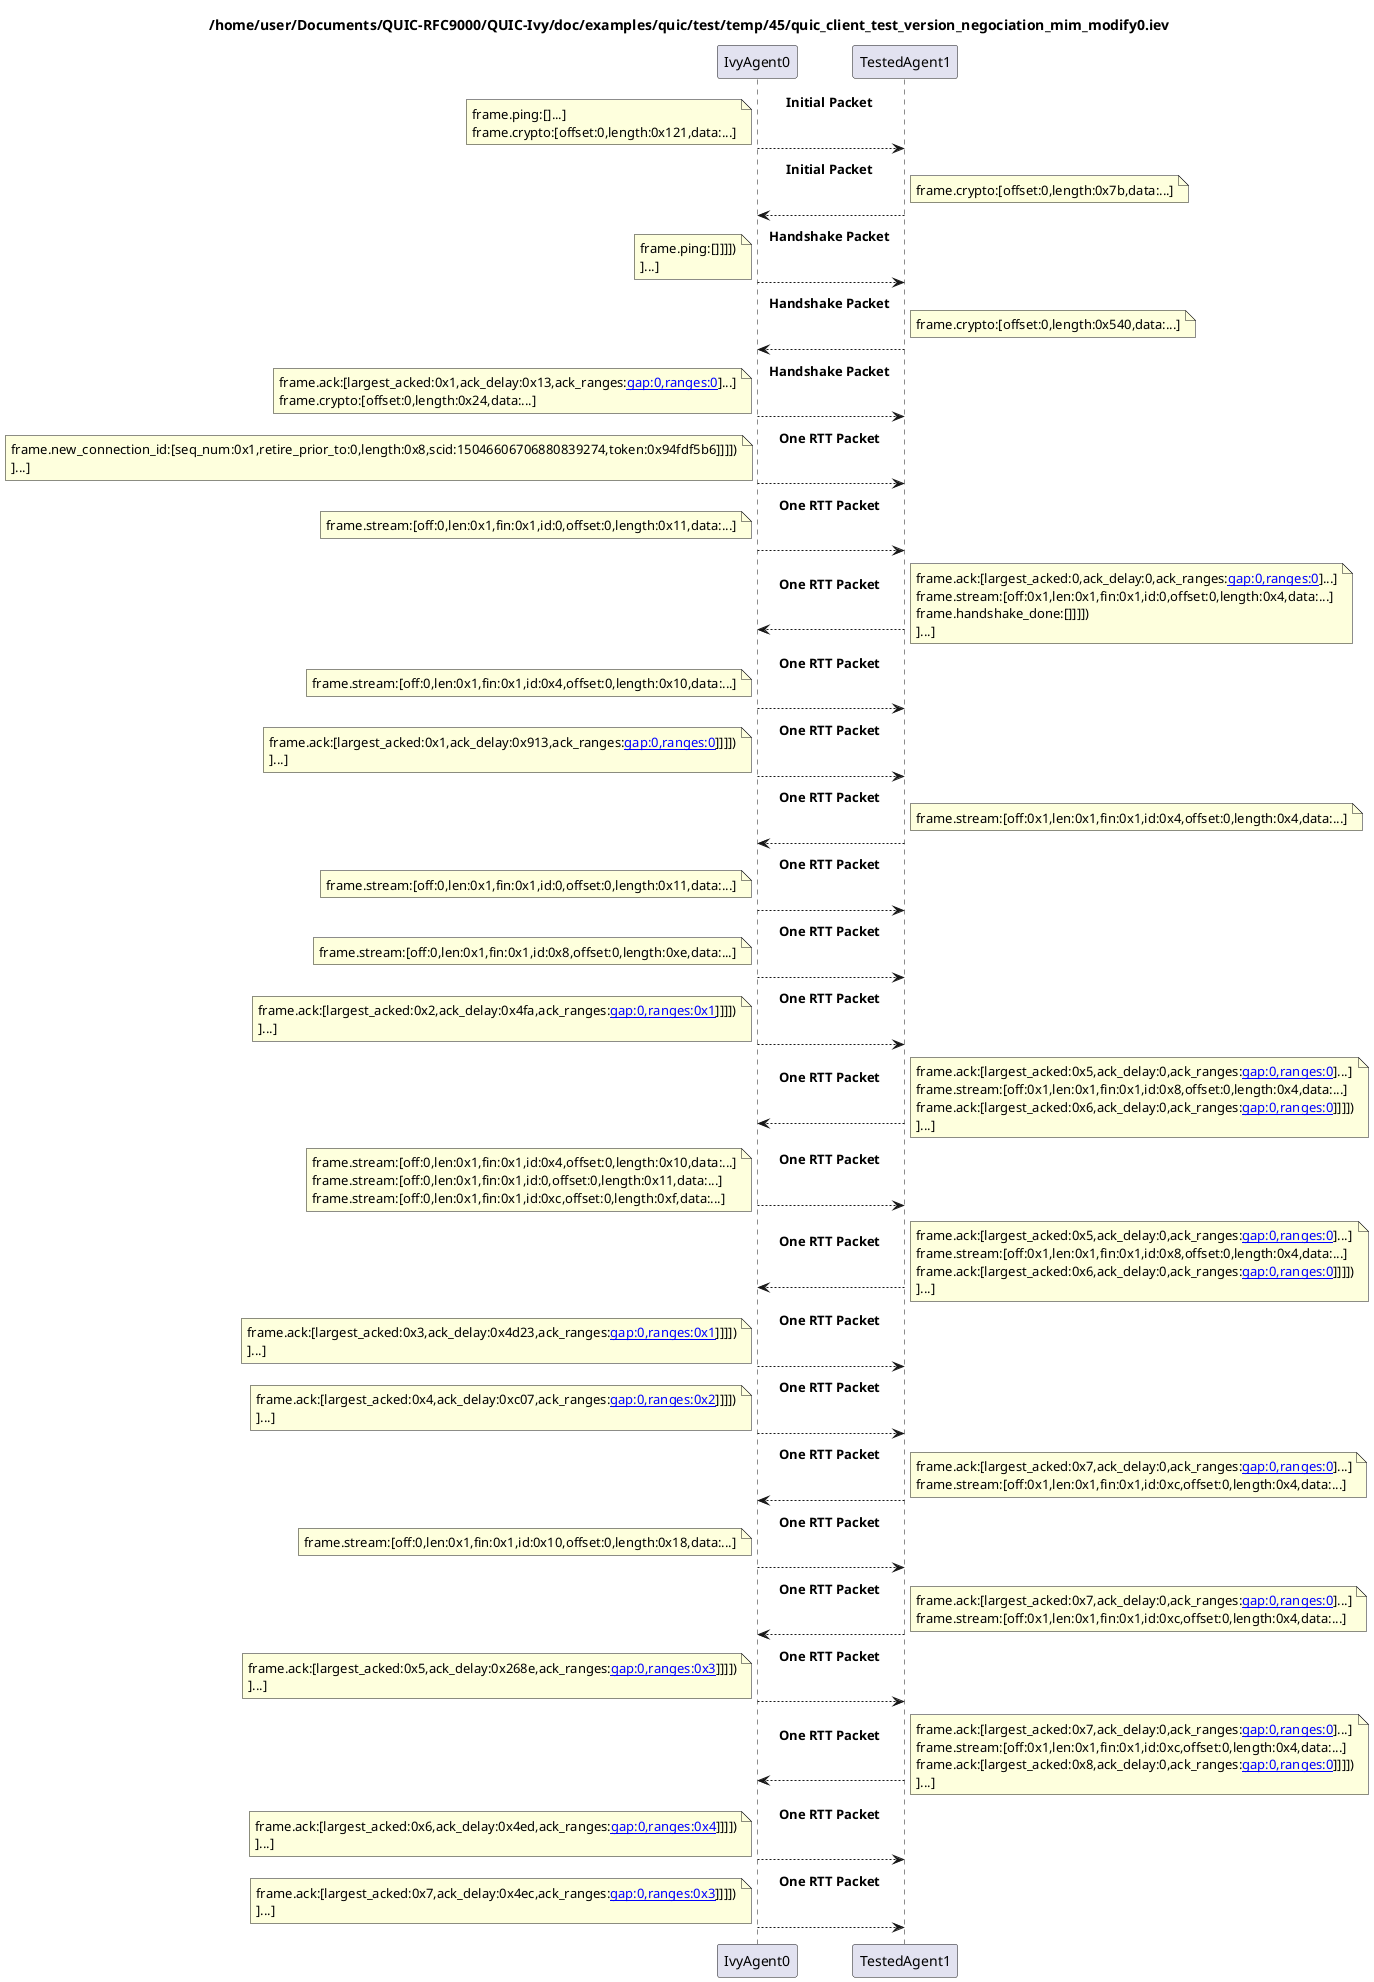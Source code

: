 @startuml
title /home/user/Documents/QUIC-RFC9000/QUIC-Ivy/doc/examples/quic/test/temp/45/quic_client_test_version_negociation_mim_modify0.iev
skinparam sequenceMessageAlign center
"IvyAgent0" --> "TestedAgent1" : **Initial Packet** \n\n
note left
frame.ping:[]...]
frame.crypto:[offset:0,length:0x121,data:...]
end note

"TestedAgent1" --> "IvyAgent0" : **Initial Packet** \n\n
note right
frame.crypto:[offset:0,length:0x7b,data:...]
end note

"IvyAgent0" --> "TestedAgent1" : **Handshake Packet** \n\n
note left
frame.ping:[]]]])
]...]
end note

"TestedAgent1" --> "IvyAgent0" : **Handshake Packet** \n\n
note right
frame.crypto:[offset:0,length:0x540,data:...]
end note

"IvyAgent0" --> "TestedAgent1" : **Handshake Packet** \n\n
note left
frame.ack:[largest_acked:0x1,ack_delay:0x13,ack_ranges:[[gap:0,ranges:0]]]...]
frame.crypto:[offset:0,length:0x24,data:...]
end note

"IvyAgent0" --> "TestedAgent1" : **One RTT Packet** \n\n
note left
frame.new_connection_id:[seq_num:0x1,retire_prior_to:0,length:0x8,scid:15046606706880839274,token:0x94fdf5b6]]]])
]...]
end note

"IvyAgent0" --> "TestedAgent1" : **One RTT Packet** \n\n
note left
frame.stream:[off:0,len:0x1,fin:0x1,id:0,offset:0,length:0x11,data:...]
end note

"TestedAgent1" --> "IvyAgent0" : **One RTT Packet** \n\n
note right
frame.ack:[largest_acked:0,ack_delay:0,ack_ranges:[[gap:0,ranges:0]]]...]
frame.stream:[off:0x1,len:0x1,fin:0x1,id:0,offset:0,length:0x4,data:...]
frame.handshake_done:[]]]])
]...]
end note

"IvyAgent0" --> "TestedAgent1" : **One RTT Packet** \n\n
note left
frame.stream:[off:0,len:0x1,fin:0x1,id:0x4,offset:0,length:0x10,data:...]
end note

"IvyAgent0" --> "TestedAgent1" : **One RTT Packet** \n\n
note left
frame.ack:[largest_acked:0x1,ack_delay:0x913,ack_ranges:[[gap:0,ranges:0]]]]]])
]...]
end note

"TestedAgent1" --> "IvyAgent0" : **One RTT Packet** \n\n
note right
frame.stream:[off:0x1,len:0x1,fin:0x1,id:0x4,offset:0,length:0x4,data:...]
end note

"IvyAgent0" --> "TestedAgent1" : **One RTT Packet** \n\n
note left
frame.stream:[off:0,len:0x1,fin:0x1,id:0,offset:0,length:0x11,data:...]
end note

"IvyAgent0" --> "TestedAgent1" : **One RTT Packet** \n\n
note left
frame.stream:[off:0,len:0x1,fin:0x1,id:0x8,offset:0,length:0xe,data:...]
end note

"IvyAgent0" --> "TestedAgent1" : **One RTT Packet** \n\n
note left
frame.ack:[largest_acked:0x2,ack_delay:0x4fa,ack_ranges:[[gap:0,ranges:0x1]]]]]])
]...]
end note

"TestedAgent1" --> "IvyAgent0" : **One RTT Packet** \n\n
note right
frame.ack:[largest_acked:0x5,ack_delay:0,ack_ranges:[[gap:0,ranges:0]]]...]
frame.stream:[off:0x1,len:0x1,fin:0x1,id:0x8,offset:0,length:0x4,data:...]
frame.ack:[largest_acked:0x6,ack_delay:0,ack_ranges:[[gap:0,ranges:0]]]]]])
]...]
end note

"IvyAgent0" --> "TestedAgent1" : **One RTT Packet** \n\n
note left
frame.stream:[off:0,len:0x1,fin:0x1,id:0x4,offset:0,length:0x10,data:...]
frame.stream:[off:0,len:0x1,fin:0x1,id:0,offset:0,length:0x11,data:...]
frame.stream:[off:0,len:0x1,fin:0x1,id:0xc,offset:0,length:0xf,data:...]
end note

"TestedAgent1" --> "IvyAgent0" : **One RTT Packet** \n\n
note right
frame.ack:[largest_acked:0x5,ack_delay:0,ack_ranges:[[gap:0,ranges:0]]]...]
frame.stream:[off:0x1,len:0x1,fin:0x1,id:0x8,offset:0,length:0x4,data:...]
frame.ack:[largest_acked:0x6,ack_delay:0,ack_ranges:[[gap:0,ranges:0]]]]]])
]...]
end note

"IvyAgent0" --> "TestedAgent1" : **One RTT Packet** \n\n
note left
frame.ack:[largest_acked:0x3,ack_delay:0x4d23,ack_ranges:[[gap:0,ranges:0x1]]]]]])
]...]
end note

"IvyAgent0" --> "TestedAgent1" : **One RTT Packet** \n\n
note left
frame.ack:[largest_acked:0x4,ack_delay:0xc07,ack_ranges:[[gap:0,ranges:0x2]]]]]])
]...]
end note

"TestedAgent1" --> "IvyAgent0" : **One RTT Packet** \n\n
note right
frame.ack:[largest_acked:0x7,ack_delay:0,ack_ranges:[[gap:0,ranges:0]]]...]
frame.stream:[off:0x1,len:0x1,fin:0x1,id:0xc,offset:0,length:0x4,data:...]
end note

"IvyAgent0" --> "TestedAgent1" : **One RTT Packet** \n\n
note left
frame.stream:[off:0,len:0x1,fin:0x1,id:0x10,offset:0,length:0x18,data:...]
end note

"TestedAgent1" --> "IvyAgent0" : **One RTT Packet** \n\n
note right
frame.ack:[largest_acked:0x7,ack_delay:0,ack_ranges:[[gap:0,ranges:0]]]...]
frame.stream:[off:0x1,len:0x1,fin:0x1,id:0xc,offset:0,length:0x4,data:...]
end note

"IvyAgent0" --> "TestedAgent1" : **One RTT Packet** \n\n
note left
frame.ack:[largest_acked:0x5,ack_delay:0x268e,ack_ranges:[[gap:0,ranges:0x3]]]]]])
]...]
end note

"TestedAgent1" --> "IvyAgent0" : **One RTT Packet** \n\n
note right
frame.ack:[largest_acked:0x7,ack_delay:0,ack_ranges:[[gap:0,ranges:0]]]...]
frame.stream:[off:0x1,len:0x1,fin:0x1,id:0xc,offset:0,length:0x4,data:...]
frame.ack:[largest_acked:0x8,ack_delay:0,ack_ranges:[[gap:0,ranges:0]]]]]])
]...]
end note

"IvyAgent0" --> "TestedAgent1" : **One RTT Packet** \n\n
note left
frame.ack:[largest_acked:0x6,ack_delay:0x4ed,ack_ranges:[[gap:0,ranges:0x4]]]]]])
]...]
end note

"IvyAgent0" --> "TestedAgent1" : **One RTT Packet** \n\n
note left
frame.ack:[largest_acked:0x7,ack_delay:0x4ec,ack_ranges:[[gap:0,ranges:0x3]]]]]])
]...]
end note

@enduml
